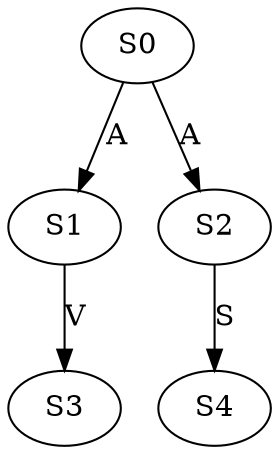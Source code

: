 strict digraph  {
	S0 -> S1 [ label = A ];
	S0 -> S2 [ label = A ];
	S1 -> S3 [ label = V ];
	S2 -> S4 [ label = S ];
}
